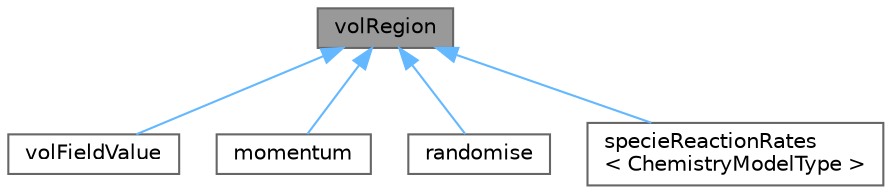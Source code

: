 digraph "volRegion"
{
 // LATEX_PDF_SIZE
  bgcolor="transparent";
  edge [fontname=Helvetica,fontsize=10,labelfontname=Helvetica,labelfontsize=10];
  node [fontname=Helvetica,fontsize=10,shape=box,height=0.2,width=0.4];
  Node1 [id="Node000001",label="volRegion",height=0.2,width=0.4,color="gray40", fillcolor="grey60", style="filled", fontcolor="black",tooltip="Volume (cell) region selection class."];
  Node1 -> Node2 [id="edge1_Node000001_Node000002",dir="back",color="steelblue1",style="solid",tooltip=" "];
  Node2 [id="Node000002",label="volFieldValue",height=0.2,width=0.4,color="gray40", fillcolor="white", style="filled",URL="$classFoam_1_1functionObjects_1_1fieldValues_1_1volFieldValue.html",tooltip="Provides a 'volRegion' specialization of the fieldValue function object."];
  Node1 -> Node3 [id="edge2_Node000001_Node000003",dir="back",color="steelblue1",style="solid",tooltip=" "];
  Node3 [id="Node000003",label="momentum",height=0.2,width=0.4,color="gray40", fillcolor="white", style="filled",URL="$classFoam_1_1functionObjects_1_1momentum.html",tooltip="Computes linear/angular momentum, reporting integral values and optionally writing the fields."];
  Node1 -> Node4 [id="edge3_Node000001_Node000004",dir="back",color="steelblue1",style="solid",tooltip=" "];
  Node4 [id="Node000004",label="randomise",height=0.2,width=0.4,color="gray40", fillcolor="white", style="filled",URL="$classFoam_1_1functionObjects_1_1randomise.html",tooltip="Adds a random component to an input field, with a specified perturbation magnitude."];
  Node1 -> Node5 [id="edge4_Node000001_Node000005",dir="back",color="steelblue1",style="solid",tooltip=" "];
  Node5 [id="Node000005",label="specieReactionRates\l\< ChemistryModelType \>",height=0.2,width=0.4,color="gray40", fillcolor="white", style="filled",URL="$classFoam_1_1functionObjects_1_1specieReactionRates.html",tooltip="Writes the domain averaged reaction rates for each specie for each reaction into the file <timeDir>/s..."];
}
